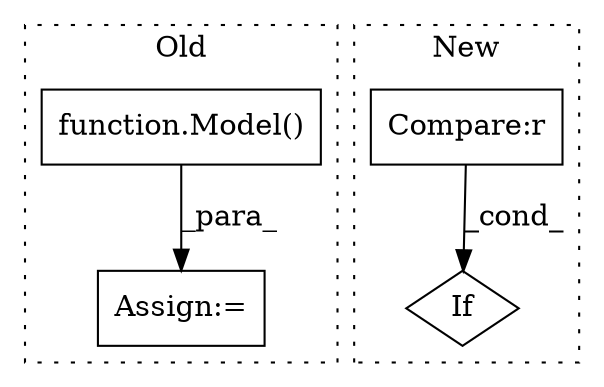digraph G {
subgraph cluster0 {
1 [label="function.Model()" a="75" s="2779" l="7" shape="box"];
4 [label="Assign:=" a="68" s="2776" l="3" shape="box"];
label = "Old";
style="dotted";
}
subgraph cluster1 {
2 [label="If" a="96" s="2932" l="3" shape="diamond"];
3 [label="Compare:r" a="40" s="2935" l="19" shape="box"];
label = "New";
style="dotted";
}
1 -> 4 [label="_para_"];
3 -> 2 [label="_cond_"];
}